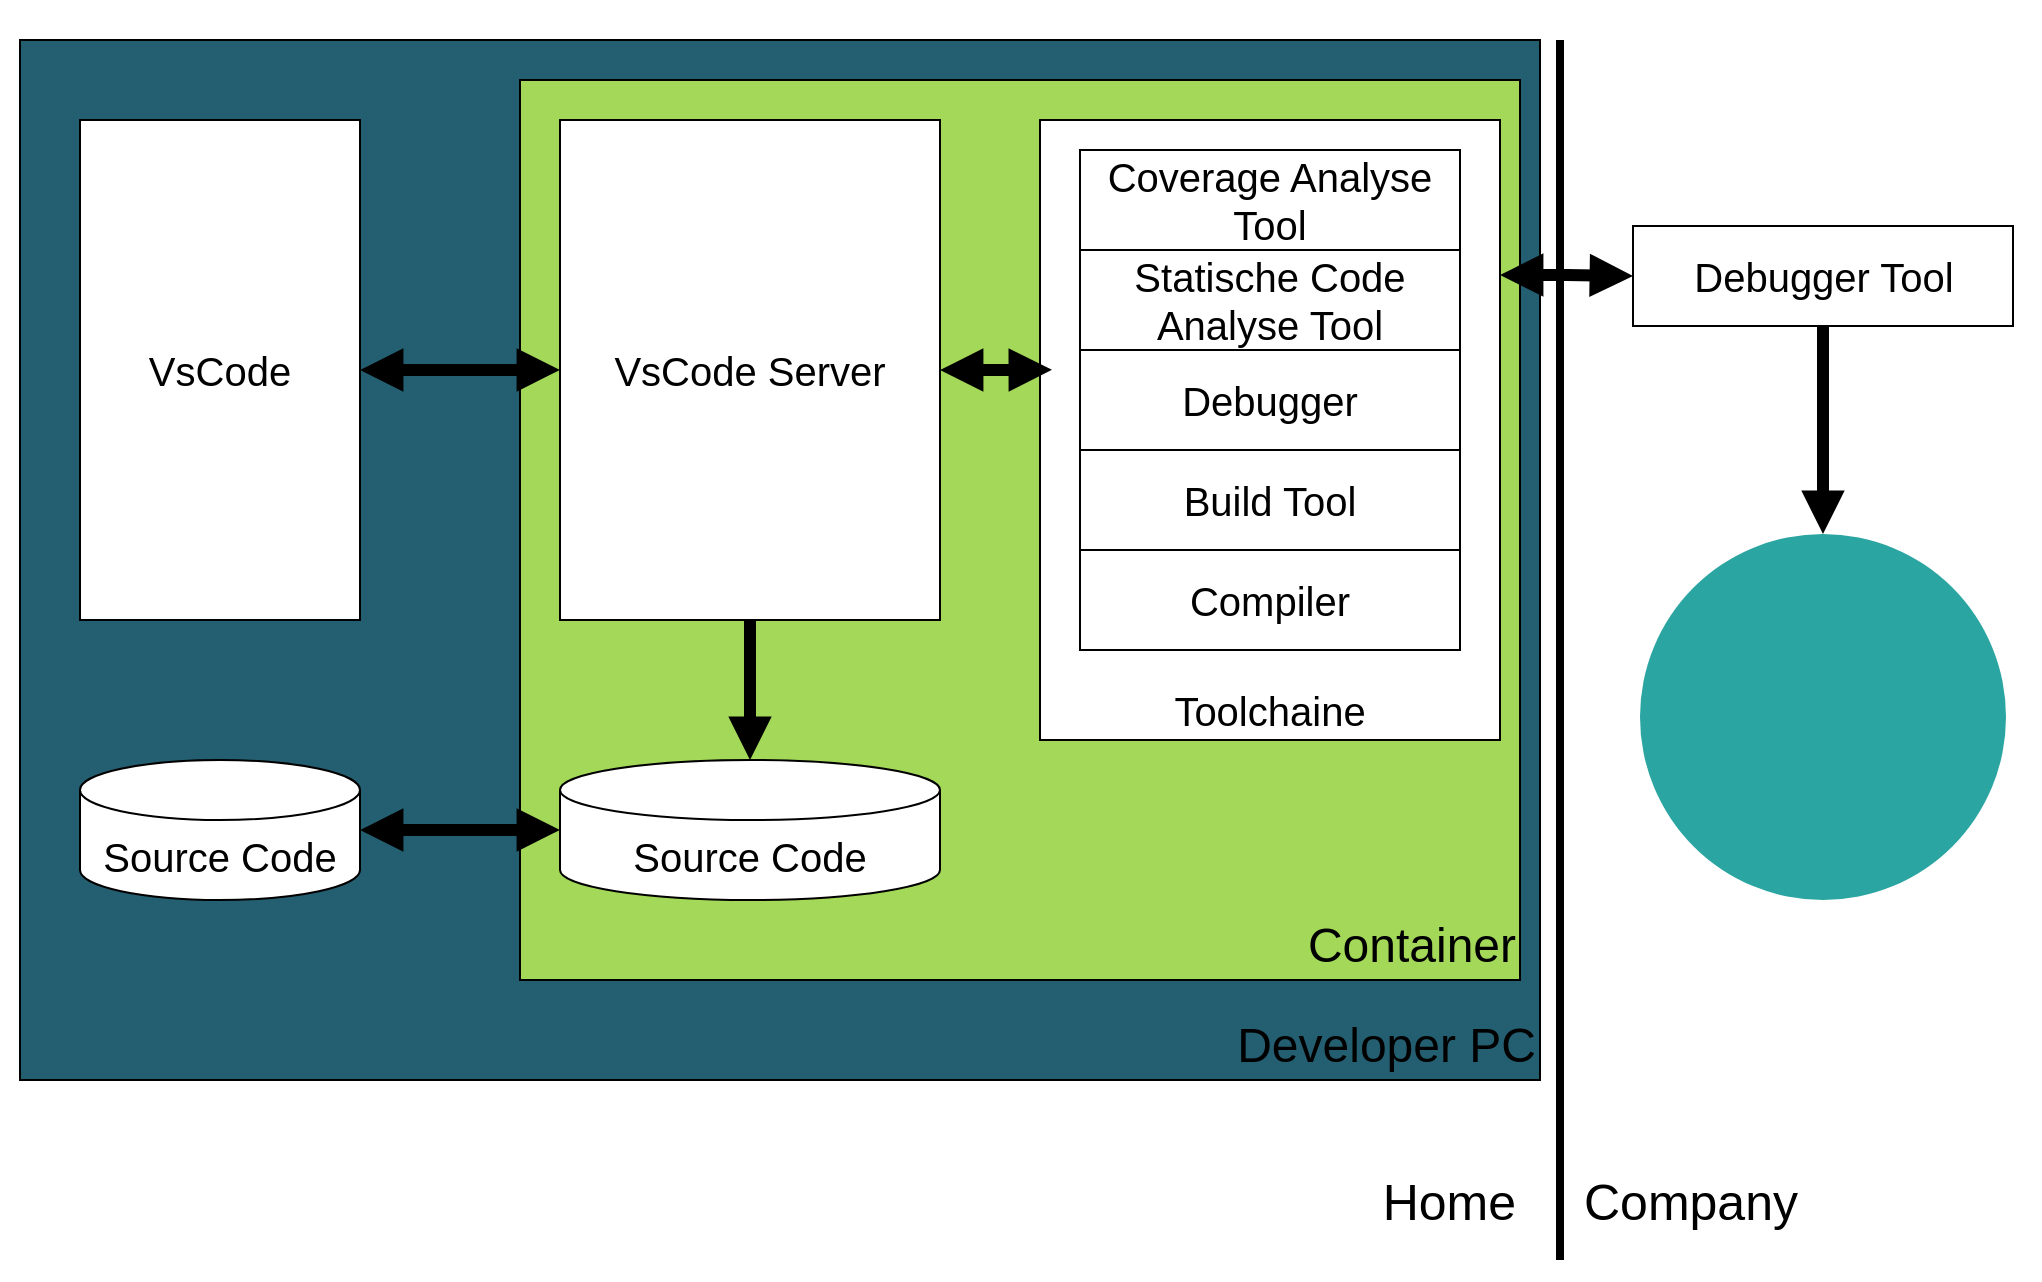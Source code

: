 <mxfile version="14.6.13" type="device"><diagram id="RqaXlbTQxJZpv_oMZN2C" name="Page-1"><mxGraphModel dx="1422" dy="936" grid="1" gridSize="10" guides="1" tooltips="1" connect="1" arrows="1" fold="1" page="1" pageScale="1" pageWidth="1100" pageHeight="850" math="0" shadow="0"><root><mxCell id="0"/><mxCell id="1" parent="0"/><mxCell id="V4J2CrVM6HJ3qWpW3tuN-32" value="" style="rounded=0;whiteSpace=wrap;html=1;fontColor=#a3d858;align=left;fillColor=#FFFFFF;strokeColor=none;" vertex="1" parent="1"><mxGeometry x="60" y="130" width="1020" height="640" as="geometry"/></mxCell><mxCell id="V4J2CrVM6HJ3qWpW3tuN-18" value="&lt;font style=&quot;font-size: 24px&quot;&gt;Developer PC&lt;/font&gt;" style="rounded=0;whiteSpace=wrap;html=1;verticalAlign=bottom;align=right;fillColor=#245e71;" vertex="1" parent="1"><mxGeometry x="70" y="150" width="760" height="520" as="geometry"/></mxCell><mxCell id="V4J2CrVM6HJ3qWpW3tuN-13" value="&lt;font style=&quot;font-size: 24px&quot;&gt;Container&lt;/font&gt;" style="rounded=0;whiteSpace=wrap;html=1;align=right;verticalAlign=bottom;fillColor=#A3D858;" vertex="1" parent="1"><mxGeometry x="320" y="170" width="500" height="450" as="geometry"/></mxCell><mxCell id="V4J2CrVM6HJ3qWpW3tuN-10" value="&lt;font style=&quot;font-size: 20px&quot;&gt;Toolchaine&lt;/font&gt;" style="rounded=0;whiteSpace=wrap;html=1;verticalAlign=bottom;" vertex="1" parent="1"><mxGeometry x="580" y="190" width="230" height="310" as="geometry"/></mxCell><mxCell id="V4J2CrVM6HJ3qWpW3tuN-23" style="edgeStyle=orthogonalEdgeStyle;rounded=0;orthogonalLoop=1;jettySize=auto;html=1;exitX=1;exitY=0.5;exitDx=0;exitDy=0;fontColor=#a3d858;startArrow=block;startFill=1;endArrow=block;endFill=1;strokeWidth=6;" edge="1" parent="1" source="V4J2CrVM6HJ3qWpW3tuN-1" target="V4J2CrVM6HJ3qWpW3tuN-2"><mxGeometry relative="1" as="geometry"/></mxCell><mxCell id="V4J2CrVM6HJ3qWpW3tuN-1" value="&lt;font style=&quot;font-size: 20px&quot;&gt;VsCode&lt;/font&gt;" style="rounded=0;whiteSpace=wrap;html=1;" vertex="1" parent="1"><mxGeometry x="100" y="190" width="140" height="250" as="geometry"/></mxCell><mxCell id="V4J2CrVM6HJ3qWpW3tuN-24" style="edgeStyle=orthogonalEdgeStyle;rounded=0;orthogonalLoop=1;jettySize=auto;html=1;exitX=1;exitY=0.5;exitDx=0;exitDy=0;entryX=0.026;entryY=0.403;entryDx=0;entryDy=0;entryPerimeter=0;fontColor=#a3d858;startArrow=block;startFill=1;endArrow=block;endFill=1;strokeWidth=6;" edge="1" parent="1" source="V4J2CrVM6HJ3qWpW3tuN-2" target="V4J2CrVM6HJ3qWpW3tuN-10"><mxGeometry relative="1" as="geometry"/></mxCell><mxCell id="V4J2CrVM6HJ3qWpW3tuN-26" style="edgeStyle=orthogonalEdgeStyle;rounded=0;orthogonalLoop=1;jettySize=auto;html=1;exitX=0.5;exitY=1;exitDx=0;exitDy=0;fontColor=#a3d858;startArrow=none;startFill=0;endArrow=block;endFill=1;strokeWidth=6;" edge="1" parent="1" source="V4J2CrVM6HJ3qWpW3tuN-2" target="V4J2CrVM6HJ3qWpW3tuN-3"><mxGeometry relative="1" as="geometry"/></mxCell><mxCell id="V4J2CrVM6HJ3qWpW3tuN-2" value="&lt;font style=&quot;font-size: 20px&quot;&gt;VsCode Server&lt;/font&gt;" style="rounded=0;whiteSpace=wrap;html=1;" vertex="1" parent="1"><mxGeometry x="340" y="190" width="190" height="250" as="geometry"/></mxCell><mxCell id="V4J2CrVM6HJ3qWpW3tuN-3" value="&lt;font style=&quot;font-size: 20px&quot;&gt;Source Code&lt;/font&gt;" style="shape=cylinder3;whiteSpace=wrap;html=1;boundedLbl=1;backgroundOutline=1;size=15;" vertex="1" parent="1"><mxGeometry x="340" y="510" width="190" height="70" as="geometry"/></mxCell><mxCell id="V4J2CrVM6HJ3qWpW3tuN-25" style="edgeStyle=orthogonalEdgeStyle;rounded=0;orthogonalLoop=1;jettySize=auto;html=1;exitX=1;exitY=0.5;exitDx=0;exitDy=0;exitPerimeter=0;fontColor=#a3d858;startArrow=block;startFill=1;endArrow=block;endFill=1;strokeWidth=6;" edge="1" parent="1" source="V4J2CrVM6HJ3qWpW3tuN-4" target="V4J2CrVM6HJ3qWpW3tuN-3"><mxGeometry relative="1" as="geometry"/></mxCell><mxCell id="V4J2CrVM6HJ3qWpW3tuN-4" value="&lt;font style=&quot;font-size: 20px&quot;&gt;Source Code&lt;/font&gt;" style="shape=cylinder3;whiteSpace=wrap;html=1;boundedLbl=1;backgroundOutline=1;size=15;" vertex="1" parent="1"><mxGeometry x="100" y="510" width="140" height="70" as="geometry"/></mxCell><mxCell id="V4J2CrVM6HJ3qWpW3tuN-5" value="&lt;font style=&quot;font-size: 20px&quot;&gt;Compiler&lt;/font&gt;" style="rounded=0;whiteSpace=wrap;html=1;" vertex="1" parent="1"><mxGeometry x="600" y="405" width="190" height="50" as="geometry"/></mxCell><mxCell id="V4J2CrVM6HJ3qWpW3tuN-6" value="&lt;font style=&quot;font-size: 20px&quot;&gt;Debugger&lt;/font&gt;" style="rounded=0;whiteSpace=wrap;html=1;" vertex="1" parent="1"><mxGeometry x="600" y="305" width="190" height="50" as="geometry"/></mxCell><mxCell id="V4J2CrVM6HJ3qWpW3tuN-7" value="&lt;font style=&quot;font-size: 20px&quot;&gt;Build Tool&lt;/font&gt;" style="rounded=0;whiteSpace=wrap;html=1;" vertex="1" parent="1"><mxGeometry x="600" y="355" width="190" height="50" as="geometry"/></mxCell><mxCell id="V4J2CrVM6HJ3qWpW3tuN-8" value="&lt;font style=&quot;font-size: 20px&quot;&gt;Statische Code Analyse Tool&lt;/font&gt;" style="rounded=0;whiteSpace=wrap;html=1;" vertex="1" parent="1"><mxGeometry x="600" y="255" width="190" height="50" as="geometry"/></mxCell><mxCell id="V4J2CrVM6HJ3qWpW3tuN-9" value="&lt;font style=&quot;font-size: 20px&quot;&gt;Coverage Analyse Tool&lt;/font&gt;" style="rounded=0;whiteSpace=wrap;html=1;" vertex="1" parent="1"><mxGeometry x="600" y="205" width="190" height="50" as="geometry"/></mxCell><mxCell id="V4J2CrVM6HJ3qWpW3tuN-15" value="" style="ellipse;whiteSpace=wrap;html=1;aspect=fixed;strokeColor=none;fillColor=#2aa5a1;" vertex="1" parent="1"><mxGeometry x="880" y="397" width="183" height="183" as="geometry"/></mxCell><mxCell id="V4J2CrVM6HJ3qWpW3tuN-16" value="" style="shape=image;html=1;verticalAlign=top;verticalLabelPosition=bottom;labelBackgroundColor=#ffffff;imageAspect=0;aspect=fixed;image=https://cdn1.iconfinder.com/data/icons/computer-hardware-glyphs-vol-2/52/processor__computer__microchip__cpu__chip__device__frequency-128.png;fontSize=15;strokeColor=none;" vertex="1" parent="1"><mxGeometry x="907.5" y="424.5" width="128" height="128" as="geometry"/></mxCell><mxCell id="V4J2CrVM6HJ3qWpW3tuN-21" style="edgeStyle=orthogonalEdgeStyle;rounded=0;orthogonalLoop=1;jettySize=auto;html=1;exitX=0.5;exitY=1;exitDx=0;exitDy=0;entryX=0.5;entryY=0;entryDx=0;entryDy=0;strokeWidth=6;endArrow=block;endFill=1;" edge="1" parent="1" source="V4J2CrVM6HJ3qWpW3tuN-17" target="V4J2CrVM6HJ3qWpW3tuN-15"><mxGeometry relative="1" as="geometry"/></mxCell><mxCell id="V4J2CrVM6HJ3qWpW3tuN-17" value="&lt;font style=&quot;font-size: 20px&quot;&gt;Debugger Tool&lt;/font&gt;" style="rounded=0;whiteSpace=wrap;html=1;" vertex="1" parent="1"><mxGeometry x="876.5" y="243" width="190" height="50" as="geometry"/></mxCell><mxCell id="V4J2CrVM6HJ3qWpW3tuN-22" style="edgeStyle=orthogonalEdgeStyle;rounded=0;orthogonalLoop=1;jettySize=auto;html=1;exitX=1;exitY=0.25;exitDx=0;exitDy=0;fontColor=#a3d858;endArrow=block;endFill=1;strokeWidth=6;startArrow=block;startFill=1;" edge="1" parent="1" source="V4J2CrVM6HJ3qWpW3tuN-10" target="V4J2CrVM6HJ3qWpW3tuN-17"><mxGeometry relative="1" as="geometry"/></mxCell><mxCell id="V4J2CrVM6HJ3qWpW3tuN-27" value="" style="endArrow=none;html=1;fontColor=#a3d858;strokeWidth=4;" edge="1" parent="1"><mxGeometry width="50" height="50" relative="1" as="geometry"><mxPoint x="840" y="760" as="sourcePoint"/><mxPoint x="840" y="150" as="targetPoint"/></mxGeometry></mxCell><mxCell id="V4J2CrVM6HJ3qWpW3tuN-28" value="Text" style="text;html=1;strokeColor=none;fillColor=none;align=center;verticalAlign=middle;whiteSpace=wrap;rounded=0;fontColor=#a3d858;" vertex="1" parent="1"><mxGeometry x="620" y="510" width="40" height="20" as="geometry"/></mxCell><mxCell id="V4J2CrVM6HJ3qWpW3tuN-29" value="&lt;font color=&quot;#000000&quot; style=&quot;font-size: 25px&quot;&gt;Home&lt;/font&gt;" style="text;html=1;strokeColor=none;fillColor=none;align=right;verticalAlign=middle;whiteSpace=wrap;rounded=0;fontColor=#a3d858;" vertex="1" parent="1"><mxGeometry x="690" y="720" width="130" height="20" as="geometry"/></mxCell><mxCell id="V4J2CrVM6HJ3qWpW3tuN-30" value="&lt;font color=&quot;#000000&quot; style=&quot;font-size: 25px&quot;&gt;Company&lt;/font&gt;" style="text;html=1;strokeColor=none;fillColor=none;align=left;verticalAlign=middle;whiteSpace=wrap;rounded=0;fontColor=#a3d858;" vertex="1" parent="1"><mxGeometry x="850" y="720" width="130" height="20" as="geometry"/></mxCell></root></mxGraphModel></diagram></mxfile>